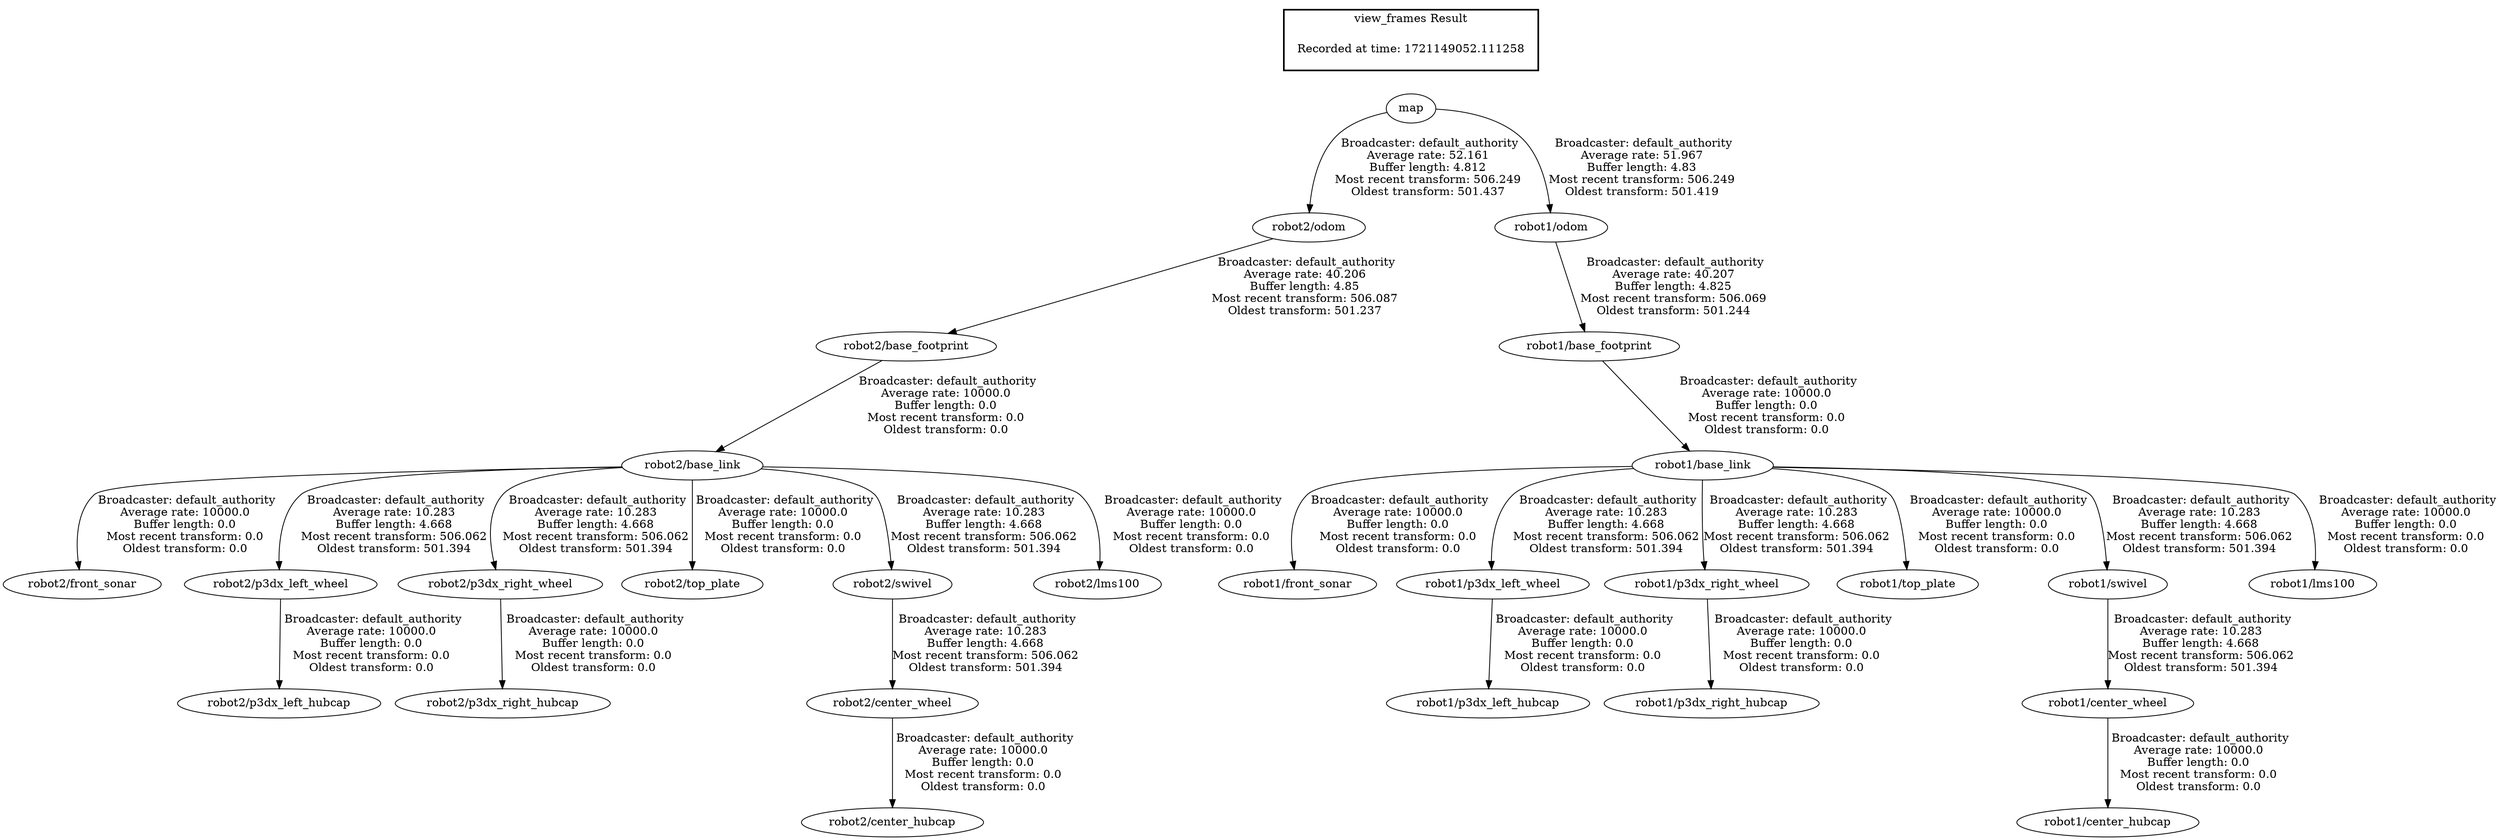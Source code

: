 digraph G {
"robot2/odom" -> "robot2/base_footprint"[label=" Broadcaster: default_authority\nAverage rate: 40.206\nBuffer length: 4.85\nMost recent transform: 506.087\nOldest transform: 501.237\n"];
"map" -> "robot2/odom"[label=" Broadcaster: default_authority\nAverage rate: 52.161\nBuffer length: 4.812\nMost recent transform: 506.249\nOldest transform: 501.437\n"];
"robot1/base_link" -> "robot1/front_sonar"[label=" Broadcaster: default_authority\nAverage rate: 10000.0\nBuffer length: 0.0\nMost recent transform: 0.0\nOldest transform: 0.0\n"];
"robot1/base_footprint" -> "robot1/base_link"[label=" Broadcaster: default_authority\nAverage rate: 10000.0\nBuffer length: 0.0\nMost recent transform: 0.0\nOldest transform: 0.0\n"];
"robot1/odom" -> "robot1/base_footprint"[label=" Broadcaster: default_authority\nAverage rate: 40.207\nBuffer length: 4.825\nMost recent transform: 506.069\nOldest transform: 501.244\n"];
"robot1/p3dx_left_wheel" -> "robot1/p3dx_left_hubcap"[label=" Broadcaster: default_authority\nAverage rate: 10000.0\nBuffer length: 0.0\nMost recent transform: 0.0\nOldest transform: 0.0\n"];
"robot1/base_link" -> "robot1/p3dx_left_wheel"[label=" Broadcaster: default_authority\nAverage rate: 10.283\nBuffer length: 4.668\nMost recent transform: 506.062\nOldest transform: 501.394\n"];
"robot1/p3dx_right_wheel" -> "robot1/p3dx_right_hubcap"[label=" Broadcaster: default_authority\nAverage rate: 10000.0\nBuffer length: 0.0\nMost recent transform: 0.0\nOldest transform: 0.0\n"];
"robot1/base_link" -> "robot1/p3dx_right_wheel"[label=" Broadcaster: default_authority\nAverage rate: 10.283\nBuffer length: 4.668\nMost recent transform: 506.062\nOldest transform: 501.394\n"];
"robot1/base_link" -> "robot1/top_plate"[label=" Broadcaster: default_authority\nAverage rate: 10000.0\nBuffer length: 0.0\nMost recent transform: 0.0\nOldest transform: 0.0\n"];
"robot1/center_wheel" -> "robot1/center_hubcap"[label=" Broadcaster: default_authority\nAverage rate: 10000.0\nBuffer length: 0.0\nMost recent transform: 0.0\nOldest transform: 0.0\n"];
"robot1/swivel" -> "robot1/center_wheel"[label=" Broadcaster: default_authority\nAverage rate: 10.283\nBuffer length: 4.668\nMost recent transform: 506.062\nOldest transform: 501.394\n"];
"robot1/base_link" -> "robot1/lms100"[label=" Broadcaster: default_authority\nAverage rate: 10000.0\nBuffer length: 0.0\nMost recent transform: 0.0\nOldest transform: 0.0\n"];
"map" -> "robot1/odom"[label=" Broadcaster: default_authority\nAverage rate: 51.967\nBuffer length: 4.83\nMost recent transform: 506.249\nOldest transform: 501.419\n"];
"robot2/base_link" -> "robot2/front_sonar"[label=" Broadcaster: default_authority\nAverage rate: 10000.0\nBuffer length: 0.0\nMost recent transform: 0.0\nOldest transform: 0.0\n"];
"robot2/base_footprint" -> "robot2/base_link"[label=" Broadcaster: default_authority\nAverage rate: 10000.0\nBuffer length: 0.0\nMost recent transform: 0.0\nOldest transform: 0.0\n"];
"robot2/p3dx_left_wheel" -> "robot2/p3dx_left_hubcap"[label=" Broadcaster: default_authority\nAverage rate: 10000.0\nBuffer length: 0.0\nMost recent transform: 0.0\nOldest transform: 0.0\n"];
"robot2/base_link" -> "robot2/p3dx_left_wheel"[label=" Broadcaster: default_authority\nAverage rate: 10.283\nBuffer length: 4.668\nMost recent transform: 506.062\nOldest transform: 501.394\n"];
"robot2/p3dx_right_wheel" -> "robot2/p3dx_right_hubcap"[label=" Broadcaster: default_authority\nAverage rate: 10000.0\nBuffer length: 0.0\nMost recent transform: 0.0\nOldest transform: 0.0\n"];
"robot2/base_link" -> "robot2/p3dx_right_wheel"[label=" Broadcaster: default_authority\nAverage rate: 10.283\nBuffer length: 4.668\nMost recent transform: 506.062\nOldest transform: 501.394\n"];
"robot2/base_link" -> "robot2/top_plate"[label=" Broadcaster: default_authority\nAverage rate: 10000.0\nBuffer length: 0.0\nMost recent transform: 0.0\nOldest transform: 0.0\n"];
"robot2/center_wheel" -> "robot2/center_hubcap"[label=" Broadcaster: default_authority\nAverage rate: 10000.0\nBuffer length: 0.0\nMost recent transform: 0.0\nOldest transform: 0.0\n"];
"robot2/swivel" -> "robot2/center_wheel"[label=" Broadcaster: default_authority\nAverage rate: 10.283\nBuffer length: 4.668\nMost recent transform: 506.062\nOldest transform: 501.394\n"];
"robot2/base_link" -> "robot2/lms100"[label=" Broadcaster: default_authority\nAverage rate: 10000.0\nBuffer length: 0.0\nMost recent transform: 0.0\nOldest transform: 0.0\n"];
"robot2/base_link" -> "robot2/swivel"[label=" Broadcaster: default_authority\nAverage rate: 10.283\nBuffer length: 4.668\nMost recent transform: 506.062\nOldest transform: 501.394\n"];
"robot1/base_link" -> "robot1/swivel"[label=" Broadcaster: default_authority\nAverage rate: 10.283\nBuffer length: 4.668\nMost recent transform: 506.062\nOldest transform: 501.394\n"];
edge [style=invis];
 subgraph cluster_legend { style=bold; color=black; label ="view_frames Result";
"Recorded at time: 1721149052.111258"[ shape=plaintext ] ;
}->"map";
}
